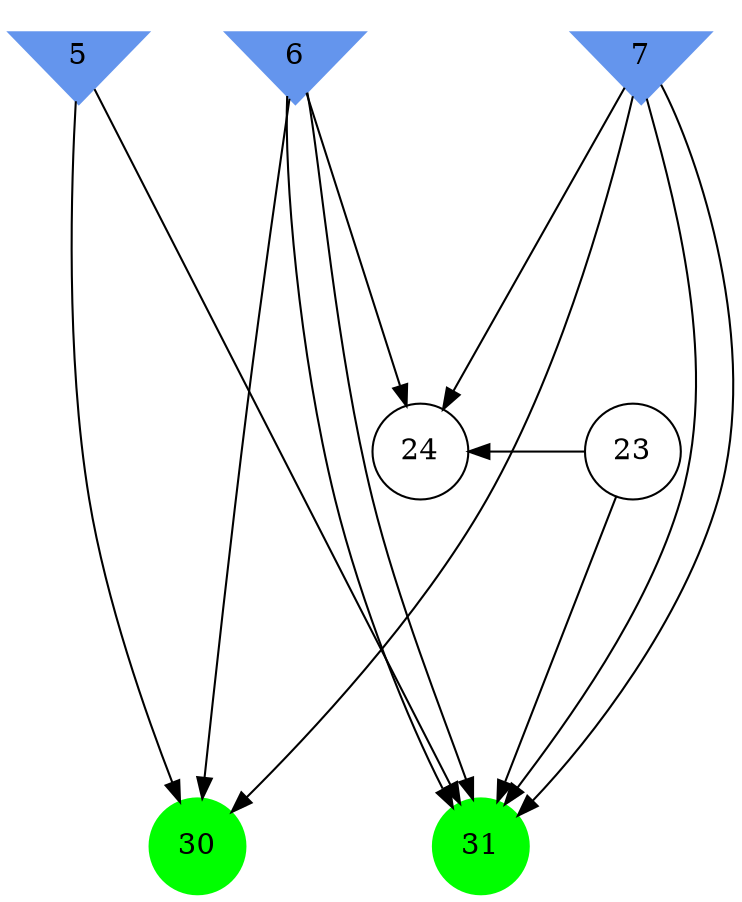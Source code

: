 digraph brain {
	ranksep=2.0;
	5 [shape=invtriangle,style=filled,color=cornflowerblue];
	6 [shape=invtriangle,style=filled,color=cornflowerblue];
	7 [shape=invtriangle,style=filled,color=cornflowerblue];
	23 [shape=circle,color=black];
	24 [shape=circle,color=black];
	30 [shape=circle,style=filled,color=green];
	31 [shape=circle,style=filled,color=green];
	6	->	31;
	6	->	30;
	5	->	31;
	5	->	30;
	7	->	31;
	7	->	30;
	6	->	31;
	6	->	24;
	23	->	31;
	23	->	24;
	7	->	31;
	7	->	24;
	{ rank=same; 5; 6; 7; }
	{ rank=same; 23; 24; }
	{ rank=same; 30; 31; }
}
